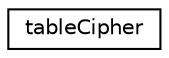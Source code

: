 digraph "Иерархия классов. Графический вид."
{
 // LATEX_PDF_SIZE
  edge [fontname="Helvetica",fontsize="10",labelfontname="Helvetica",labelfontsize="10"];
  node [fontname="Helvetica",fontsize="10",shape=record];
  rankdir="LR";
  Node0 [label="tableCipher",height=0.2,width=0.4,color="black", fillcolor="white", style="filled",URL="$classtableCipher.html",tooltip="Класс для шифрования и дешифрования методом табличного шифра"];
}
